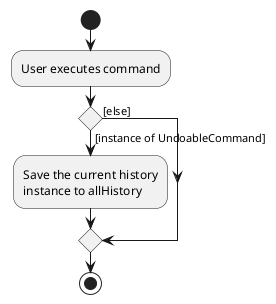 @startuml
start
:User executes command;

'Since the beta syntax does not support placing the condition outside the
'diamond we place it as the true branch instead.

if () then ([instance of UndoableCommand])
    :Save the current history
    instance to allHistory;
else ([else])
endif
stop
@enduml
